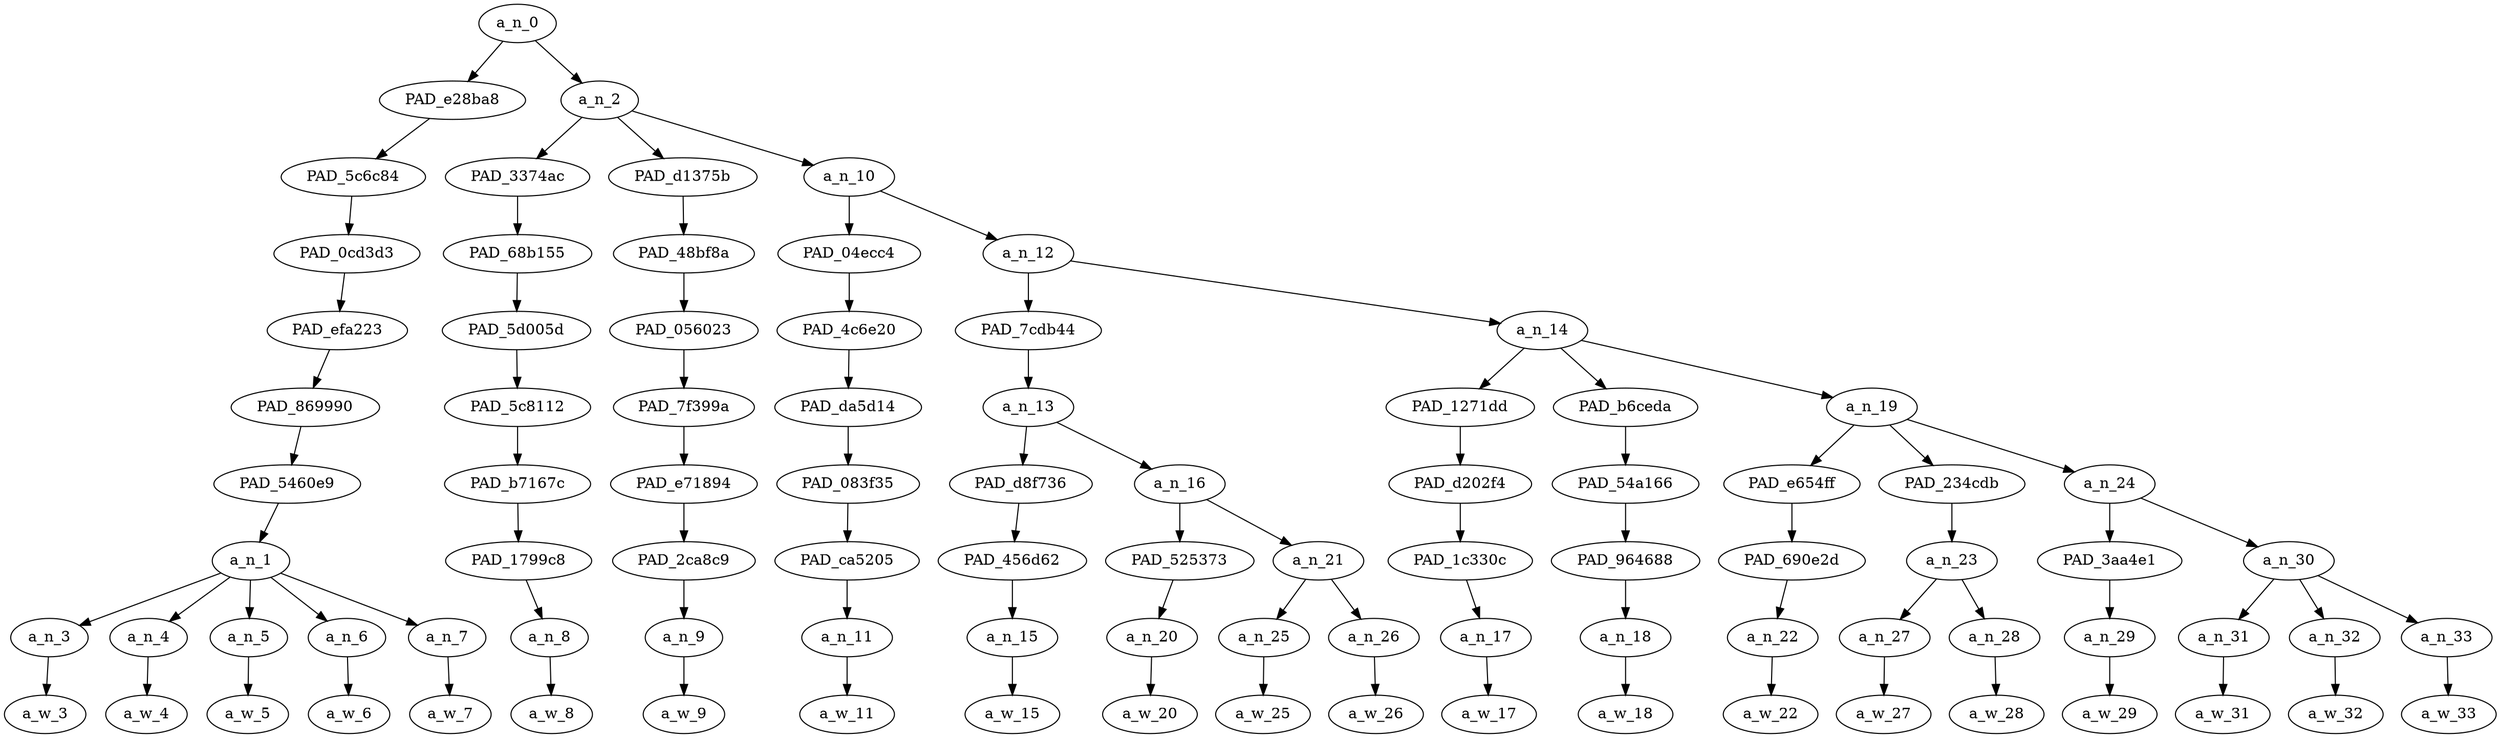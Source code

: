 strict digraph "" {
	a_n_0	[div_dir=1,
		index=0,
		level=9,
		pos="4.353587962962964,9!",
		text_span="[0, 1, 2, 3, 4, 5, 6, 7, 8, 9, 10, 11, 12, 13, 14, 15, 16, 17, 18, 19, 20]",
		value=0.99999999];
	PAD_e28ba8	[div_dir=1,
		index=0,
		level=8,
		pos="2.0,8!",
		text_span="[0, 1, 2, 3, 4]",
		value=0.36690891];
	a_n_0 -> PAD_e28ba8;
	a_n_2	[div_dir=1,
		index=1,
		level=8,
		pos="6.7071759259259265,8!",
		text_span="[5, 6, 7, 8, 9, 10, 11, 12, 13, 14, 15, 16, 17, 18, 19, 20]",
		value=0.63198431];
	a_n_0 -> a_n_2;
	PAD_5c6c84	[div_dir=1,
		index=0,
		level=7,
		pos="2.0,7!",
		text_span="[0, 1, 2, 3, 4]",
		value=0.36690891];
	PAD_e28ba8 -> PAD_5c6c84;
	PAD_0cd3d3	[div_dir=1,
		index=0,
		level=6,
		pos="2.0,6!",
		text_span="[0, 1, 2, 3, 4]",
		value=0.36690891];
	PAD_5c6c84 -> PAD_0cd3d3;
	PAD_efa223	[div_dir=1,
		index=0,
		level=5,
		pos="2.0,5!",
		text_span="[0, 1, 2, 3, 4]",
		value=0.36690891];
	PAD_0cd3d3 -> PAD_efa223;
	PAD_869990	[div_dir=1,
		index=0,
		level=4,
		pos="2.0,4!",
		text_span="[0, 1, 2, 3, 4]",
		value=0.36690891];
	PAD_efa223 -> PAD_869990;
	PAD_5460e9	[div_dir=1,
		index=0,
		level=3,
		pos="2.0,3!",
		text_span="[0, 1, 2, 3, 4]",
		value=0.36690891];
	PAD_869990 -> PAD_5460e9;
	a_n_1	[div_dir=1,
		index=0,
		level=2,
		pos="2.0,2!",
		text_span="[0, 1, 2, 3, 4]",
		value=0.36690891];
	PAD_5460e9 -> a_n_1;
	a_n_3	[div_dir=1,
		index=0,
		level=1,
		pos="0.0,1!",
		text_span="[0]",
		value=0.04156794];
	a_n_1 -> a_n_3;
	a_n_4	[div_dir=1,
		index=1,
		level=1,
		pos="1.0,1!",
		text_span="[1]",
		value=0.03995326];
	a_n_1 -> a_n_4;
	a_n_5	[div_dir=1,
		index=2,
		level=1,
		pos="2.0,1!",
		text_span="[2]",
		value=0.12152416];
	a_n_1 -> a_n_5;
	a_n_6	[div_dir=1,
		index=3,
		level=1,
		pos="3.0,1!",
		text_span="[3]",
		value=0.06522431];
	a_n_1 -> a_n_6;
	a_n_7	[div_dir=1,
		index=4,
		level=1,
		pos="4.0,1!",
		text_span="[4]",
		value=0.09725236];
	a_n_1 -> a_n_7;
	a_w_3	[div_dir=0,
		index=0,
		level=0,
		pos="0,0!",
		text_span="[0]",
		value=god];
	a_n_3 -> a_w_3;
	a_w_4	[div_dir=0,
		index=1,
		level=0,
		pos="1,0!",
		text_span="[1]",
		value=damned];
	a_n_4 -> a_w_4;
	a_w_5	[div_dir=0,
		index=2,
		level=0,
		pos="2,0!",
		text_span="[2]",
		value=kike];
	a_n_5 -> a_w_5;
	a_w_6	[div_dir=0,
		index=3,
		level=0,
		pos="3,0!",
		text_span="[3]",
		value=whore];
	a_n_6 -> a_w_6;
	a_w_7	[div_dir=0,
		index=4,
		level=0,
		pos="4,0!",
		text_span="[4]",
		value=cunt];
	a_n_7 -> a_w_7;
	PAD_3374ac	[div_dir=1,
		index=1,
		level=7,
		pos="5.0,7!",
		text_span="[5]",
		value=0.02227148];
	a_n_2 -> PAD_3374ac;
	PAD_d1375b	[div_dir=1,
		index=2,
		level=7,
		pos="6.0,7!",
		text_span="[6]",
		value=0.02307773];
	a_n_2 -> PAD_d1375b;
	a_n_10	[div_dir=1,
		index=3,
		level=7,
		pos="9.121527777777779,7!",
		text_span="[7, 8, 9, 10, 11, 12, 13, 14, 15, 16, 17, 18, 19, 20]",
		value=0.58614410];
	a_n_2 -> a_n_10;
	PAD_68b155	[div_dir=1,
		index=1,
		level=6,
		pos="5.0,6!",
		text_span="[5]",
		value=0.02227148];
	PAD_3374ac -> PAD_68b155;
	PAD_5d005d	[div_dir=1,
		index=1,
		level=5,
		pos="5.0,5!",
		text_span="[5]",
		value=0.02227148];
	PAD_68b155 -> PAD_5d005d;
	PAD_5c8112	[div_dir=1,
		index=1,
		level=4,
		pos="5.0,4!",
		text_span="[5]",
		value=0.02227148];
	PAD_5d005d -> PAD_5c8112;
	PAD_b7167c	[div_dir=1,
		index=1,
		level=3,
		pos="5.0,3!",
		text_span="[5]",
		value=0.02227148];
	PAD_5c8112 -> PAD_b7167c;
	PAD_1799c8	[div_dir=1,
		index=1,
		level=2,
		pos="5.0,2!",
		text_span="[5]",
		value=0.02227148];
	PAD_b7167c -> PAD_1799c8;
	a_n_8	[div_dir=1,
		index=5,
		level=1,
		pos="5.0,1!",
		text_span="[5]",
		value=0.02227148];
	PAD_1799c8 -> a_n_8;
	a_w_8	[div_dir=0,
		index=5,
		level=0,
		pos="5,0!",
		text_span="[5]",
		value=so];
	a_n_8 -> a_w_8;
	PAD_48bf8a	[div_dir=1,
		index=2,
		level=6,
		pos="6.0,6!",
		text_span="[6]",
		value=0.02307773];
	PAD_d1375b -> PAD_48bf8a;
	PAD_056023	[div_dir=1,
		index=2,
		level=5,
		pos="6.0,5!",
		text_span="[6]",
		value=0.02307773];
	PAD_48bf8a -> PAD_056023;
	PAD_7f399a	[div_dir=1,
		index=2,
		level=4,
		pos="6.0,4!",
		text_span="[6]",
		value=0.02307773];
	PAD_056023 -> PAD_7f399a;
	PAD_e71894	[div_dir=1,
		index=2,
		level=3,
		pos="6.0,3!",
		text_span="[6]",
		value=0.02307773];
	PAD_7f399a -> PAD_e71894;
	PAD_2ca8c9	[div_dir=1,
		index=2,
		level=2,
		pos="6.0,2!",
		text_span="[6]",
		value=0.02307773];
	PAD_e71894 -> PAD_2ca8c9;
	a_n_9	[div_dir=1,
		index=6,
		level=1,
		pos="6.0,1!",
		text_span="[6]",
		value=0.02307773];
	PAD_2ca8c9 -> a_n_9;
	a_w_9	[div_dir=0,
		index=6,
		level=0,
		pos="6,0!",
		text_span="[6]",
		value=sure];
	a_n_9 -> a_w_9;
	PAD_04ecc4	[div_dir=1,
		index=3,
		level=6,
		pos="7.0,6!",
		text_span="[7]",
		value=0.02077139];
	a_n_10 -> PAD_04ecc4;
	a_n_12	[div_dir=1,
		index=4,
		level=6,
		pos="11.243055555555557,6!",
		text_span="[8, 9, 10, 11, 12, 13, 14, 15, 16, 17, 18, 19, 20]",
		value=0.56489162];
	a_n_10 -> a_n_12;
	PAD_4c6e20	[div_dir=1,
		index=3,
		level=5,
		pos="7.0,5!",
		text_span="[7]",
		value=0.02077139];
	PAD_04ecc4 -> PAD_4c6e20;
	PAD_da5d14	[div_dir=1,
		index=3,
		level=4,
		pos="7.0,4!",
		text_span="[7]",
		value=0.02077139];
	PAD_4c6e20 -> PAD_da5d14;
	PAD_083f35	[div_dir=1,
		index=3,
		level=3,
		pos="7.0,3!",
		text_span="[7]",
		value=0.02077139];
	PAD_da5d14 -> PAD_083f35;
	PAD_ca5205	[div_dir=1,
		index=3,
		level=2,
		pos="7.0,2!",
		text_span="[7]",
		value=0.02077139];
	PAD_083f35 -> PAD_ca5205;
	a_n_11	[div_dir=1,
		index=7,
		level=1,
		pos="7.0,1!",
		text_span="[7]",
		value=0.02077139];
	PAD_ca5205 -> a_n_11;
	a_w_11	[div_dir=0,
		index=7,
		level=0,
		pos="7,0!",
		text_span="[7]",
		value=that];
	a_n_11 -> a_w_11;
	PAD_7cdb44	[div_dir=1,
		index=4,
		level=5,
		pos="8.875,5!",
		text_span="[8, 9, 10, 11]",
		value=0.16449289];
	a_n_12 -> PAD_7cdb44;
	a_n_14	[div_dir=1,
		index=5,
		level=5,
		pos="13.611111111111112,5!",
		text_span="[12, 13, 14, 15, 16, 17, 18, 19, 20]",
		value=0.39993331];
	a_n_12 -> a_n_14;
	a_n_13	[div_dir=1,
		index=4,
		level=4,
		pos="8.875,4!",
		text_span="[8, 9, 10, 11]",
		value=0.16449289];
	PAD_7cdb44 -> a_n_13;
	PAD_d8f736	[div_dir=1,
		index=4,
		level=3,
		pos="8.0,3!",
		text_span="[8]",
		value=0.02119029];
	a_n_13 -> PAD_d8f736;
	a_n_16	[div_dir=1,
		index=5,
		level=3,
		pos="9.75,3!",
		text_span="[9, 10, 11]",
		value=0.14291012];
	a_n_13 -> a_n_16;
	PAD_456d62	[div_dir=1,
		index=4,
		level=2,
		pos="8.0,2!",
		text_span="[8]",
		value=0.02119029];
	PAD_d8f736 -> PAD_456d62;
	a_n_15	[div_dir=1,
		index=8,
		level=1,
		pos="8.0,1!",
		text_span="[8]",
		value=0.02119029];
	PAD_456d62 -> a_n_15;
	a_w_15	[div_dir=0,
		index=8,
		level=0,
		pos="8,0!",
		text_span="[8]",
		value=none];
	a_n_15 -> a_w_15;
	PAD_525373	[div_dir=1,
		index=5,
		level=2,
		pos="9.0,2!",
		text_span="[9]",
		value=0.02361270];
	a_n_16 -> PAD_525373;
	a_n_21	[div_dir=1,
		index=6,
		level=2,
		pos="10.5,2!",
		text_span="[10, 11]",
		value=0.11885497];
	a_n_16 -> a_n_21;
	a_n_20	[div_dir=1,
		index=9,
		level=1,
		pos="9.0,1!",
		text_span="[9]",
		value=0.02361270];
	PAD_525373 -> a_n_20;
	a_w_20	[div_dir=0,
		index=9,
		level=0,
		pos="9,0!",
		text_span="[9]",
		value=of];
	a_n_20 -> a_w_20;
	a_n_25	[div_dir=1,
		index=10,
		level=1,
		pos="10.0,1!",
		text_span="[10]",
		value=0.03230853];
	a_n_21 -> a_n_25;
	a_n_26	[div_dir=1,
		index=11,
		level=1,
		pos="11.0,1!",
		text_span="[11]",
		value=0.08609997];
	a_n_21 -> a_n_26;
	a_w_25	[div_dir=0,
		index=10,
		level=0,
		pos="10,0!",
		text_span="[10]",
		value=those];
	a_n_25 -> a_w_25;
	a_w_26	[div_dir=0,
		index=11,
		level=0,
		pos="11,0!",
		text_span="[11]",
		value=cowards];
	a_n_26 -> a_w_26;
	PAD_1271dd	[div_dir=1,
		index=5,
		level=4,
		pos="12.0,4!",
		text_span="[12]",
		value=0.02599573];
	a_n_14 -> PAD_1271dd;
	PAD_b6ceda	[div_dir=1,
		index=6,
		level=4,
		pos="13.0,4!",
		text_span="[13]",
		value=0.02703716];
	a_n_14 -> PAD_b6ceda;
	a_n_19	[div_dir=1,
		index=7,
		level=4,
		pos="15.833333333333334,4!",
		text_span="[14, 15, 16, 17, 18, 19, 20]",
		value=0.34659100];
	a_n_14 -> a_n_19;
	PAD_d202f4	[div_dir=1,
		index=6,
		level=3,
		pos="12.0,3!",
		text_span="[12]",
		value=0.02599573];
	PAD_1271dd -> PAD_d202f4;
	PAD_1c330c	[div_dir=1,
		index=7,
		level=2,
		pos="12.0,2!",
		text_span="[12]",
		value=0.02599573];
	PAD_d202f4 -> PAD_1c330c;
	a_n_17	[div_dir=1,
		index=12,
		level=1,
		pos="12.0,1!",
		text_span="[12]",
		value=0.02599573];
	PAD_1c330c -> a_n_17;
	a_w_17	[div_dir=0,
		index=12,
		level=0,
		pos="12,0!",
		text_span="[12]",
		value=could];
	a_n_17 -> a_w_17;
	PAD_54a166	[div_dir=1,
		index=7,
		level=3,
		pos="13.0,3!",
		text_span="[13]",
		value=0.02703716];
	PAD_b6ceda -> PAD_54a166;
	PAD_964688	[div_dir=1,
		index=8,
		level=2,
		pos="13.0,2!",
		text_span="[13]",
		value=0.02703716];
	PAD_54a166 -> PAD_964688;
	a_n_18	[div_dir=1,
		index=13,
		level=1,
		pos="13.0,1!",
		text_span="[13]",
		value=0.02703716];
	PAD_964688 -> a_n_18;
	a_w_18	[div_dir=0,
		index=13,
		level=0,
		pos="13,0!",
		text_span="[13]",
		value=ever];
	a_n_18 -> a_w_18;
	PAD_e654ff	[div_dir=1,
		index=8,
		level=3,
		pos="14.0,3!",
		text_span="[14]",
		value=0.03211384];
	a_n_19 -> PAD_e654ff;
	PAD_234cdb	[div_dir=-1,
		index=9,
		level=3,
		pos="15.5,3!",
		text_span="[15, 16]",
		value=0.05019634];
	a_n_19 -> PAD_234cdb;
	a_n_24	[div_dir=1,
		index=10,
		level=3,
		pos="18.0,3!",
		text_span="[17, 18, 19, 20]",
		value=0.26402874];
	a_n_19 -> a_n_24;
	PAD_690e2d	[div_dir=1,
		index=9,
		level=2,
		pos="14.0,2!",
		text_span="[14]",
		value=0.03211384];
	PAD_e654ff -> PAD_690e2d;
	a_n_22	[div_dir=1,
		index=14,
		level=1,
		pos="14.0,1!",
		text_span="[14]",
		value=0.03211384];
	PAD_690e2d -> a_n_22;
	a_w_22	[div_dir=0,
		index=14,
		level=0,
		pos="14,0!",
		text_span="[14]",
		value=get];
	a_n_22 -> a_w_22;
	a_n_23	[div_dir=-1,
		index=10,
		level=2,
		pos="15.5,2!",
		text_span="[15, 16]",
		value=0.05019634];
	PAD_234cdb -> a_n_23;
	a_n_27	[div_dir=1,
		index=15,
		level=1,
		pos="15.0,1!",
		text_span="[15]",
		value=0.02353685];
	a_n_23 -> a_n_27;
	a_n_28	[div_dir=-1,
		index=16,
		level=1,
		pos="16.0,1!",
		text_span="[16]",
		value=0.02665518];
	a_n_23 -> a_n_28;
	a_w_27	[div_dir=0,
		index=15,
		level=0,
		pos="15,0!",
		text_span="[15]",
		value=to];
	a_n_27 -> a_w_27;
	a_w_28	[div_dir=0,
		index=16,
		level=0,
		pos="16,0!",
		text_span="[16]",
		value=her];
	a_n_28 -> a_w_28;
	PAD_3aa4e1	[div_dir=1,
		index=11,
		level=2,
		pos="17.0,2!",
		text_span="[17]",
		value=0.02638899];
	a_n_24 -> PAD_3aa4e1;
	a_n_30	[div_dir=1,
		index=12,
		level=2,
		pos="19.0,2!",
		text_span="[18, 19, 20]",
		value=0.23742495];
	a_n_24 -> a_n_30;
	a_n_29	[div_dir=1,
		index=17,
		level=1,
		pos="17.0,1!",
		text_span="[17]",
		value=0.02638899];
	PAD_3aa4e1 -> a_n_29;
	a_w_29	[div_dir=0,
		index=17,
		level=0,
		pos="17,0!",
		text_span="[17]",
		value=in];
	a_n_29 -> a_w_29;
	a_n_31	[div_dir=1,
		index=18,
		level=1,
		pos="18.0,1!",
		text_span="[18]",
		value=0.02457205];
	a_n_30 -> a_n_31;
	a_n_32	[div_dir=1,
		index=19,
		level=1,
		pos="19.0,1!",
		text_span="[19]",
		value=0.11122268];
	a_n_30 -> a_n_32;
	a_n_33	[div_dir=1,
		index=20,
		level=1,
		pos="20.0,1!",
		text_span="[20]",
		value=0.10145165];
	a_n_30 -> a_n_33;
	a_w_31	[div_dir=0,
		index=18,
		level=0,
		pos="18,0!",
		text_span="[18]",
		value=her1];
	a_n_31 -> a_w_31;
	a_w_32	[div_dir=0,
		index=19,
		level=0,
		pos="19,0!",
		text_span="[19]",
		value=hymiewood];
	a_n_32 -> a_w_32;
	a_w_33	[div_dir=0,
		index=20,
		level=0,
		pos="20,0!",
		text_span="[20]",
		value=mcmansion];
	a_n_33 -> a_w_33;
}
